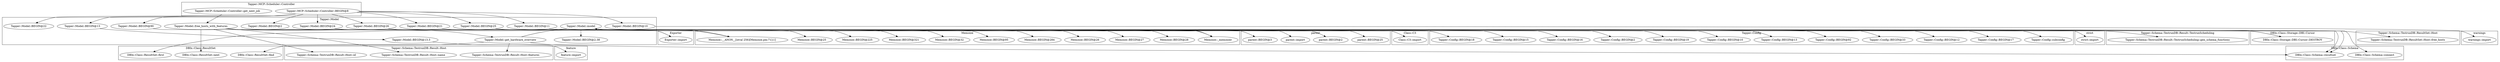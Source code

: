 digraph {
graph [overlap=false]
subgraph cluster_DBIx_Class_ResultSet {
	label="DBIx::Class::ResultSet";
	"DBIx::Class::ResultSet::next";
	"DBIx::Class::ResultSet::find";
	"DBIx::Class::ResultSet::first";
}
subgraph cluster_Tapper_Schema_TestrunDB_Result_TestrunScheduling {
	label="Tapper::Schema::TestrunDB::Result::TestrunScheduling";
	"Tapper::Schema::TestrunDB::Result::TestrunScheduling::gen_schema_functions";
}
subgraph cluster_feature {
	label="feature";
	"feature::import";
}
subgraph cluster_parent {
	label="parent";
	"parent::BEGIN@25";
	"parent::BEGIN@2";
	"parent::import";
	"parent::BEGIN@3";
}
subgraph cluster_DBIx_Class_Storage_DBI_Cursor {
	label="DBIx::Class::Storage::DBI::Cursor";
	"DBIx::Class::Storage::DBI::Cursor::DESTROY";
}
subgraph cluster_Tapper_Schema_TestrunDB_Result_Host {
	label="Tapper::Schema::TestrunDB::Result::Host";
	"Tapper::Schema::TestrunDB::Result::Host::features";
	"Tapper::Schema::TestrunDB::Result::Host::id";
	"Tapper::Schema::TestrunDB::Result::Host::name";
}
subgraph cluster_Exporter {
	label="Exporter";
	"Exporter::import";
}
subgraph cluster_Tapper_Model {
	label="Tapper::Model";
	"Tapper::Model::BEGIN@13";
	"Tapper::Model::BEGIN@24";
	"Tapper::Model::BEGIN@26";
	"Tapper::Model::BEGIN@21";
	"Tapper::Model::BEGIN@25";
	"Tapper::Model::BEGIN@11";
	"Tapper::Model::get_hardware_overview";
	"Tapper::Model::BEGIN@2.38";
	"Tapper::Model::BEGIN@2";
	"Tapper::Model::BEGIN@13.3";
	"Tapper::Model::BEGIN@90";
	"Tapper::Model::BEGIN@22";
	"Tapper::Model::model";
	"Tapper::Model::free_hosts_with_features";
	"Tapper::Model::BEGIN@10";
}
subgraph cluster_warnings {
	label="warnings";
	"warnings::import";
}
subgraph cluster_DBIx_Class_Schema {
	label="DBIx::Class::Schema";
	"DBIx::Class::Schema::resultset";
	"DBIx::Class::Schema::connect";
}
subgraph cluster_Tapper_Config {
	label="Tapper::Config";
	"Tapper::Config::BEGIN@12";
	"Tapper::Config::subconfig";
	"Tapper::Config::BEGIN@92";
	"Tapper::Config::BEGIN@13";
	"Tapper::Config::BEGIN@10";
	"Tapper::Config::BEGIN@19";
	"Tapper::Config::BEGIN@2";
	"Tapper::Config::BEGIN@16";
	"Tapper::Config::BEGIN@15";
	"Tapper::Config::BEGIN@18";
	"Tapper::Config::BEGIN@17";
	"Tapper::Config::BEGIN@33";
}
subgraph cluster_Tapper_MCP_Scheduler_Controller {
	label="Tapper::MCP::Scheduler::Controller";
	"Tapper::MCP::Scheduler::Controller::get_next_job";
	"Tapper::MCP::Scheduler::Controller::BEGIN@8";
}
subgraph cluster_strict {
	label="strict";
	"strict::import";
}
subgraph cluster_Memoize {
	label="Memoize";
	"Memoize::BEGIN@95";
	"Memoize::BEGIN@321";
	"Memoize::BEGIN@225";
	"Memoize::BEGIN@25";
	"Memoize::BEGIN@28";
	"Memoize::__ANON__[(eval 256)[Memoize.pm:71]:1]";
	"Memoize::BEGIN@284";
	"Memoize::BEGIN@27";
	"Memoize::_memoizer";
	"Memoize::BEGIN@26";
	"Memoize::BEGIN@32";
}
subgraph cluster_Tapper_Schema_TestrunDB_ResultSet_Host {
	label="Tapper::Schema::TestrunDB::ResultSet::Host";
	"Tapper::Schema::TestrunDB::ResultSet::Host::free_hosts";
}
subgraph cluster_Class_C3 {
	label="Class::C3";
	"Class::C3::import";
}
"Tapper::Model::BEGIN@25" -> "Tapper::Config::BEGIN@10";
"Tapper::Model::BEGIN@24" -> "Memoize::BEGIN@321";
"Tapper::Model::BEGIN@25" -> "Tapper::Config::BEGIN@16";
"Tapper::Model::BEGIN@24" -> "Exporter::import";
"Tapper::Model::BEGIN@90" -> "Exporter::import";
"Tapper::Model::BEGIN@24" -> "Memoize::BEGIN@28";
"Tapper::Model::get_hardware_overview" -> "Tapper::Schema::TestrunDB::Result::Host::features";
"Tapper::Model::model" -> "DBIx::Class::Storage::DBI::Cursor::DESTROY";
"Tapper::Model::free_hosts_with_features" -> "DBIx::Class::Storage::DBI::Cursor::DESTROY";
"Tapper::Model::model" -> "Tapper::Config::subconfig";
"Tapper::Model::model" -> "DBIx::Class::ResultSet::first";
"Tapper::MCP::Scheduler::Controller::BEGIN@8" -> "Tapper::Model::BEGIN@25";
"Tapper::MCP::Scheduler::Controller::BEGIN@8" -> "Tapper::Model::BEGIN@10";
"Tapper::Model::BEGIN@25" -> "Tapper::Config::BEGIN@2";
"Tapper::MCP::Scheduler::Controller::BEGIN@8" -> "Tapper::Model::BEGIN@21";
"Tapper::MCP::Scheduler::Controller::get_next_job" -> "Tapper::Model::free_hosts_with_features";
"Tapper::MCP::Scheduler::Controller::BEGIN@8" -> "Tapper::Model::BEGIN@13";
"Tapper::Model::model" -> "DBIx::Class::Schema::connect";
"Tapper::Model::get_hardware_overview" -> "Memoize::__ANON__[(eval 256)[Memoize.pm:71]:1]";
"Tapper::Model::free_hosts_with_features" -> "Memoize::__ANON__[(eval 256)[Memoize.pm:71]:1]";
"Tapper::Model::BEGIN@25" -> "Tapper::Config::BEGIN@13";
"Tapper::Model::BEGIN@24" -> "Memoize::BEGIN@25";
"Tapper::Model::BEGIN@24" -> "Memoize::BEGIN@95";
"Tapper::Model::BEGIN@10" -> "warnings::import";
"Tapper::Model::free_hosts_with_features" -> "Tapper::Model::get_hardware_overview";
"Tapper::Model::BEGIN@24" -> "Memoize::BEGIN@284";
"Tapper::Model::BEGIN@25" -> "Tapper::Config::BEGIN@12";
"Tapper::MCP::Scheduler::Controller::BEGIN@8" -> "Tapper::Model::BEGIN@24";
"Tapper::Model::free_hosts_with_features" -> "DBIx::Class::ResultSet::next";
"Tapper::Model::BEGIN@25" -> "Tapper::Config::BEGIN@92";
"Tapper::Model::BEGIN@13" -> "Tapper::Model::BEGIN@13.3";
"Tapper::Model::BEGIN@25" -> "Tapper::Config::BEGIN@17";
"Tapper::MCP::Scheduler::Controller::BEGIN@8" -> "Tapper::Model::BEGIN@90";
"Tapper::Model::get_hardware_overview" -> "Memoize::_memoizer";
"Tapper::Model::free_hosts_with_features" -> "Memoize::_memoizer";
"Tapper::Model::BEGIN@11" -> "strict::import";
"Tapper::Model::BEGIN@24" -> "Memoize::BEGIN@32";
"Tapper::Model::BEGIN@24" -> "Memoize::BEGIN@26";
"Memoize::_memoizer" -> "Tapper::Model::model";
"Tapper::Model::BEGIN@26" -> "parent::import";
"Tapper::Model::BEGIN@26" -> "parent::BEGIN@25";
"Tapper::Model::BEGIN@25" -> "Tapper::Config::BEGIN@19";
"Tapper::Model::free_hosts_with_features" -> "Tapper::Schema::TestrunDB::Result::Host::name";
"Tapper::MCP::Scheduler::Controller::BEGIN@8" -> "Tapper::Model::BEGIN@26";
"Tapper::Model::BEGIN@24" -> "Memoize::BEGIN@27";
"Tapper::MCP::Scheduler::Controller::BEGIN@8" -> "Tapper::Model::BEGIN@2";
"Tapper::Model::BEGIN@25" -> "Tapper::Config::BEGIN@18";
"Tapper::Model::model" -> "DBIx::Class::Schema::resultset";
"Tapper::Model::get_hardware_overview" -> "DBIx::Class::Schema::resultset";
"Tapper::Model::free_hosts_with_features" -> "DBIx::Class::Schema::resultset";
"Tapper::Model::BEGIN@26" -> "parent::BEGIN@2";
"Tapper::MCP::Scheduler::Controller::BEGIN@8" -> "Tapper::Model::BEGIN@22";
"Tapper::Model::free_hosts_with_features" -> "Tapper::Schema::TestrunDB::Result::Host::id";
"Tapper::Model::model" -> "Tapper::Schema::TestrunDB::Result::TestrunScheduling::gen_schema_functions";
"Tapper::Model::BEGIN@24" -> "Memoize::BEGIN@225";
"Tapper::Model::BEGIN@25" -> "Tapper::Config::BEGIN@15";
"Tapper::Model::BEGIN@25" -> "Tapper::Config::BEGIN@33";
"Tapper::MCP::Scheduler::Controller::BEGIN@8" -> "Tapper::Model::BEGIN@11";
"Tapper::Model::get_hardware_overview" -> "DBIx::Class::ResultSet::find";
"Tapper::Model::BEGIN@26" -> "parent::BEGIN@3";
"Tapper::Model::BEGIN@13.3" -> "feature::import";
"Tapper::Model::BEGIN@21" -> "Class::C3::import";
"Tapper::Model::model" -> "Tapper::Model::BEGIN@2.38";
"Tapper::Model::free_hosts_with_features" -> "Tapper::Schema::TestrunDB::ResultSet::Host::free_hosts";
}
